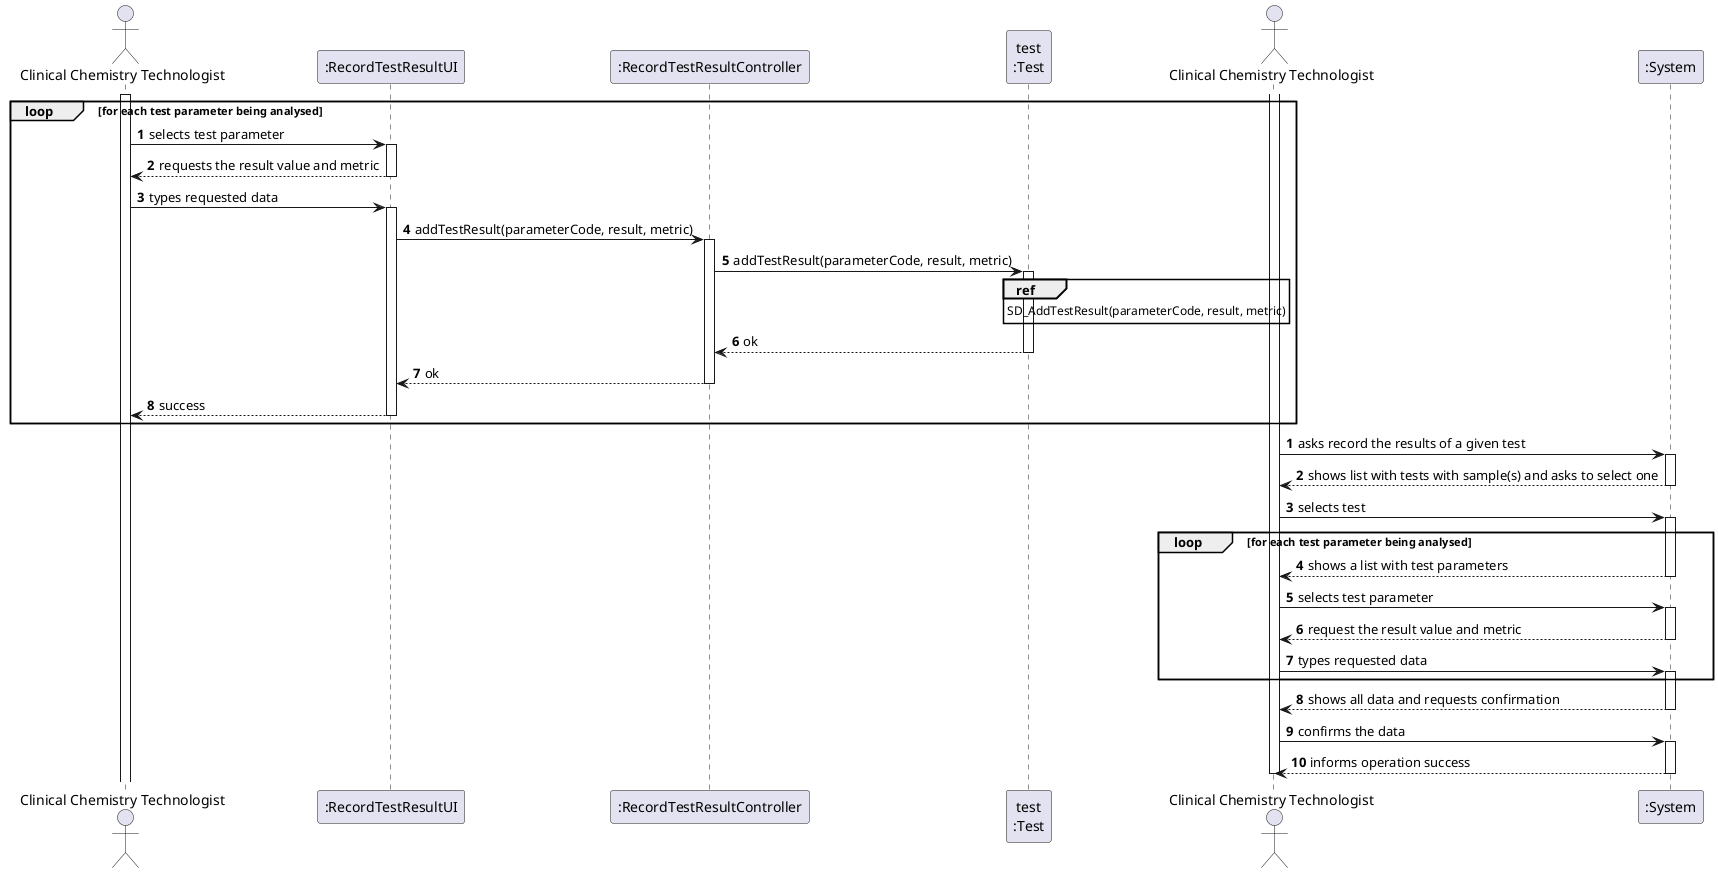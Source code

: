 @startuml
autonumber

actor "Clinical Chemistry Technologist" as CCT

participant ":RecordTestResultUI" as UI
participant ":RecordTestResultController" as CTRL
participant "test\n:Test" as TST

activate CCT

'SOME STEPS OMITTED

loop for each test parameter being analysed

CCT -> UI : selects test parameter
activate UI
UI --> CCT : requests the result value and metric
deactivate UI

CCT -> UI : types requested data
activate UI
UI -> CTRL : addTestResult(parameterCode, result, metric)
activate CTRL
CTRL -> TST : addTestResult(parameterCode, result, metric)
activate TST
ref over TST : SD_AddTestResult(parameterCode, result, metric)
TST --> CTRL : ok
deactivate TST
CTRL --> UI : ok
deactivate CTRL
UI --> CCT : success
deactivate UI

'IT CONTINUES AS INTENDED

end


autonumber
actor "Clinical Chemistry Technologist" as MLT

activate MLT
MLT -> ":System" : asks record the results of a given test
/'Here below'/
activate ":System"
":System" --> MLT : shows list with tests with sample(s) and asks to select one
deactivate ":System"

MLT -> ":System" : selects test
activate ":System"

loop for each test parameter being analysed

":System" --> MLT : shows a list with test parameters
deactivate ":System"

MLT -> ":System" : selects test parameter
activate ":System"

":System" --> MLT : request the result value and metric
deactivate ":System"

MLT -> ":System" : types requested data
activate ":System"

end
":System" --> MLT : shows all data and requests confirmation
deactivate ":System"

MLT -> ":System" : confirms the data
activate ":System"
":System" --> MLT : informs operation success
deactivate ":System"

deactivate MLT
@enduml